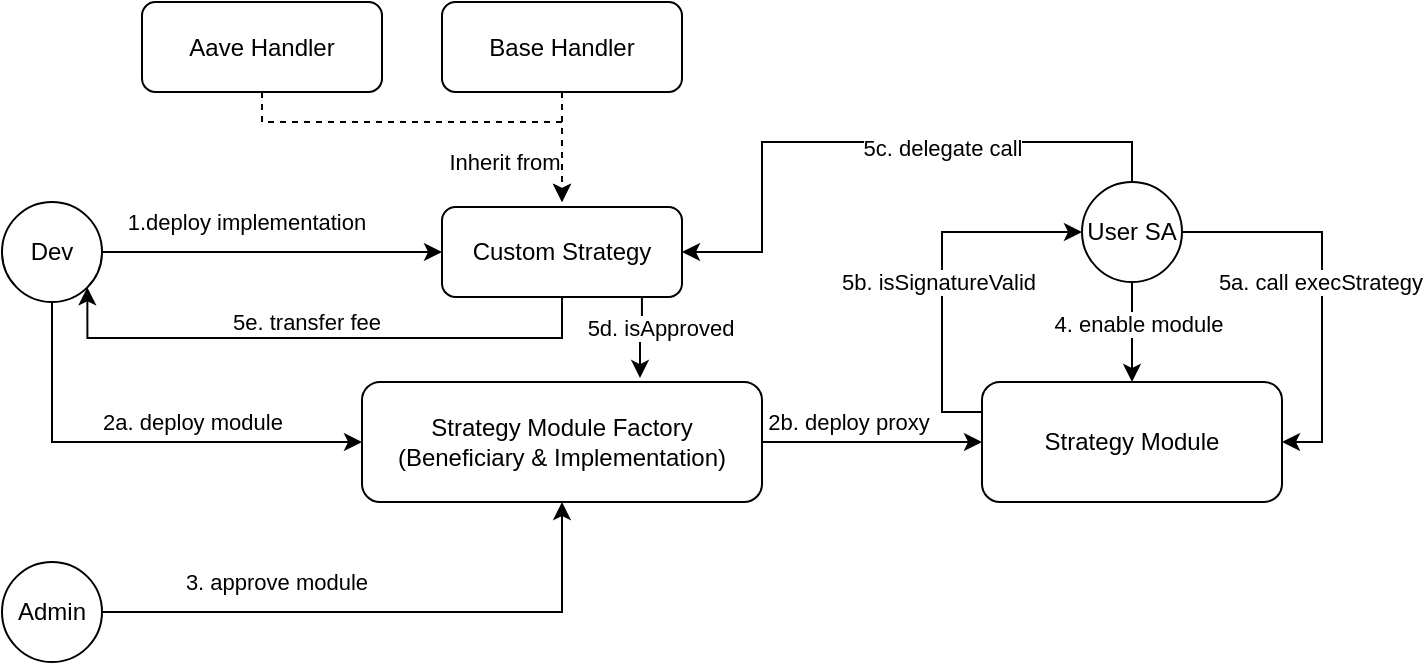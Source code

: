 <mxfile version="21.8.1" type="github">
  <diagram name="Page-1" id="TvMvOZ9mV_910rXKRIYk">
    <mxGraphModel dx="1804" dy="536" grid="1" gridSize="10" guides="1" tooltips="1" connect="1" arrows="1" fold="1" page="1" pageScale="1" pageWidth="850" pageHeight="1100" math="0" shadow="0">
      <root>
        <mxCell id="0" />
        <mxCell id="1" parent="0" />
        <mxCell id="MDHbiPIN4DShXxyYwHcX-7" style="edgeStyle=orthogonalEdgeStyle;rounded=0;orthogonalLoop=1;jettySize=auto;html=1;entryX=0;entryY=0.5;entryDx=0;entryDy=0;" edge="1" parent="1" source="MDHbiPIN4DShXxyYwHcX-3" target="MDHbiPIN4DShXxyYwHcX-4">
          <mxGeometry relative="1" as="geometry" />
        </mxCell>
        <mxCell id="MDHbiPIN4DShXxyYwHcX-13" value="1.deploy implementation" style="edgeLabel;html=1;align=center;verticalAlign=middle;resizable=0;points=[];" vertex="1" connectable="0" parent="MDHbiPIN4DShXxyYwHcX-7">
          <mxGeometry x="-0.2" y="-2" relative="1" as="geometry">
            <mxPoint x="4" y="-17" as="offset" />
          </mxGeometry>
        </mxCell>
        <mxCell id="MDHbiPIN4DShXxyYwHcX-15" style="edgeStyle=orthogonalEdgeStyle;rounded=0;orthogonalLoop=1;jettySize=auto;html=1;entryX=0;entryY=0.5;entryDx=0;entryDy=0;exitX=0.5;exitY=1;exitDx=0;exitDy=0;" edge="1" parent="1" source="MDHbiPIN4DShXxyYwHcX-3" target="MDHbiPIN4DShXxyYwHcX-14">
          <mxGeometry relative="1" as="geometry">
            <mxPoint x="-735" y="150" as="sourcePoint" />
          </mxGeometry>
        </mxCell>
        <mxCell id="MDHbiPIN4DShXxyYwHcX-16" value="&lt;div&gt;2a. deploy module&lt;/div&gt;" style="edgeLabel;html=1;align=center;verticalAlign=middle;resizable=0;points=[];" vertex="1" connectable="0" parent="MDHbiPIN4DShXxyYwHcX-15">
          <mxGeometry x="0.513" y="-2" relative="1" as="geometry">
            <mxPoint x="-30" y="-12" as="offset" />
          </mxGeometry>
        </mxCell>
        <mxCell id="MDHbiPIN4DShXxyYwHcX-3" value="Dev" style="ellipse;whiteSpace=wrap;html=1;aspect=fixed;" vertex="1" parent="1">
          <mxGeometry x="-760" y="140" width="50" height="50" as="geometry" />
        </mxCell>
        <mxCell id="MDHbiPIN4DShXxyYwHcX-32" style="edgeStyle=orthogonalEdgeStyle;rounded=0;orthogonalLoop=1;jettySize=auto;html=1;entryX=1;entryY=1;entryDx=0;entryDy=0;exitX=0.5;exitY=1;exitDx=0;exitDy=0;" edge="1" parent="1" source="MDHbiPIN4DShXxyYwHcX-4" target="MDHbiPIN4DShXxyYwHcX-3">
          <mxGeometry relative="1" as="geometry">
            <Array as="points">
              <mxPoint x="-480" y="208" />
              <mxPoint x="-717" y="208" />
            </Array>
          </mxGeometry>
        </mxCell>
        <mxCell id="MDHbiPIN4DShXxyYwHcX-33" value="5e. transfer fee" style="edgeLabel;html=1;align=center;verticalAlign=middle;resizable=0;points=[];" vertex="1" connectable="0" parent="MDHbiPIN4DShXxyYwHcX-32">
          <mxGeometry x="0.056" y="3" relative="1" as="geometry">
            <mxPoint x="1" y="-11" as="offset" />
          </mxGeometry>
        </mxCell>
        <mxCell id="MDHbiPIN4DShXxyYwHcX-34" style="edgeStyle=orthogonalEdgeStyle;rounded=0;orthogonalLoop=1;jettySize=auto;html=1;entryX=0.695;entryY=-0.033;entryDx=0;entryDy=0;exitX=0.833;exitY=0.989;exitDx=0;exitDy=0;exitPerimeter=0;entryPerimeter=0;" edge="1" parent="1" source="MDHbiPIN4DShXxyYwHcX-4" target="MDHbiPIN4DShXxyYwHcX-14">
          <mxGeometry relative="1" as="geometry" />
        </mxCell>
        <mxCell id="MDHbiPIN4DShXxyYwHcX-35" value="5d. isApproved" style="edgeLabel;html=1;align=center;verticalAlign=middle;resizable=0;points=[];" vertex="1" connectable="0" parent="MDHbiPIN4DShXxyYwHcX-34">
          <mxGeometry x="-0.269" relative="1" as="geometry">
            <mxPoint x="9" as="offset" />
          </mxGeometry>
        </mxCell>
        <mxCell id="MDHbiPIN4DShXxyYwHcX-4" value="Custom Strategy" style="rounded=1;whiteSpace=wrap;html=1;" vertex="1" parent="1">
          <mxGeometry x="-540" y="142.5" width="120" height="45" as="geometry" />
        </mxCell>
        <mxCell id="MDHbiPIN4DShXxyYwHcX-8" style="edgeStyle=orthogonalEdgeStyle;rounded=0;orthogonalLoop=1;jettySize=auto;html=1;dashed=1;" edge="1" parent="1" source="MDHbiPIN4DShXxyYwHcX-6">
          <mxGeometry relative="1" as="geometry">
            <mxPoint x="-480" y="140" as="targetPoint" />
          </mxGeometry>
        </mxCell>
        <mxCell id="MDHbiPIN4DShXxyYwHcX-9" value="Inherit from" style="edgeLabel;html=1;align=center;verticalAlign=middle;resizable=0;points=[];" vertex="1" connectable="0" parent="MDHbiPIN4DShXxyYwHcX-8">
          <mxGeometry x="0.009" y="5" relative="1" as="geometry">
            <mxPoint x="-35" y="7" as="offset" />
          </mxGeometry>
        </mxCell>
        <mxCell id="MDHbiPIN4DShXxyYwHcX-6" value="Base Handler" style="rounded=1;whiteSpace=wrap;html=1;" vertex="1" parent="1">
          <mxGeometry x="-540" y="40" width="120" height="45" as="geometry" />
        </mxCell>
        <mxCell id="MDHbiPIN4DShXxyYwHcX-11" style="edgeStyle=orthogonalEdgeStyle;rounded=0;orthogonalLoop=1;jettySize=auto;html=1;dashed=1;" edge="1" parent="1" source="MDHbiPIN4DShXxyYwHcX-10">
          <mxGeometry relative="1" as="geometry">
            <mxPoint x="-480" y="140" as="targetPoint" />
            <Array as="points">
              <mxPoint x="-630" y="100" />
              <mxPoint x="-480" y="100" />
            </Array>
          </mxGeometry>
        </mxCell>
        <mxCell id="MDHbiPIN4DShXxyYwHcX-10" value="Aave Handler" style="rounded=1;whiteSpace=wrap;html=1;" vertex="1" parent="1">
          <mxGeometry x="-690" y="40" width="120" height="45" as="geometry" />
        </mxCell>
        <mxCell id="MDHbiPIN4DShXxyYwHcX-22" style="edgeStyle=orthogonalEdgeStyle;rounded=0;orthogonalLoop=1;jettySize=auto;html=1;entryX=0;entryY=0.5;entryDx=0;entryDy=0;" edge="1" parent="1" source="MDHbiPIN4DShXxyYwHcX-14" target="MDHbiPIN4DShXxyYwHcX-21">
          <mxGeometry relative="1" as="geometry" />
        </mxCell>
        <mxCell id="MDHbiPIN4DShXxyYwHcX-23" value="2b. deploy proxy" style="edgeLabel;html=1;align=center;verticalAlign=middle;resizable=0;points=[];" vertex="1" connectable="0" parent="MDHbiPIN4DShXxyYwHcX-22">
          <mxGeometry x="-0.229" relative="1" as="geometry">
            <mxPoint y="-10" as="offset" />
          </mxGeometry>
        </mxCell>
        <mxCell id="MDHbiPIN4DShXxyYwHcX-14" value="Strategy Module Factory&lt;br&gt;(Beneficiary &amp;amp;&amp;nbsp;Implementation)" style="whiteSpace=wrap;html=1;rounded=1;" vertex="1" parent="1">
          <mxGeometry x="-580" y="230" width="200" height="60" as="geometry" />
        </mxCell>
        <mxCell id="MDHbiPIN4DShXxyYwHcX-18" style="edgeStyle=orthogonalEdgeStyle;rounded=0;orthogonalLoop=1;jettySize=auto;html=1;entryX=0.5;entryY=1;entryDx=0;entryDy=0;" edge="1" parent="1" source="MDHbiPIN4DShXxyYwHcX-17" target="MDHbiPIN4DShXxyYwHcX-14">
          <mxGeometry relative="1" as="geometry" />
        </mxCell>
        <mxCell id="MDHbiPIN4DShXxyYwHcX-19" value="3. approve module" style="edgeLabel;html=1;align=center;verticalAlign=middle;resizable=0;points=[];" vertex="1" connectable="0" parent="MDHbiPIN4DShXxyYwHcX-18">
          <mxGeometry x="-0.363" y="-4" relative="1" as="geometry">
            <mxPoint x="-4" y="-19" as="offset" />
          </mxGeometry>
        </mxCell>
        <mxCell id="MDHbiPIN4DShXxyYwHcX-17" value="Admin" style="ellipse;whiteSpace=wrap;html=1;aspect=fixed;" vertex="1" parent="1">
          <mxGeometry x="-760" y="320" width="50" height="50" as="geometry" />
        </mxCell>
        <mxCell id="MDHbiPIN4DShXxyYwHcX-24" style="edgeStyle=orthogonalEdgeStyle;rounded=0;orthogonalLoop=1;jettySize=auto;html=1;entryX=0.5;entryY=0;entryDx=0;entryDy=0;" edge="1" parent="1" source="MDHbiPIN4DShXxyYwHcX-20" target="MDHbiPIN4DShXxyYwHcX-21">
          <mxGeometry relative="1" as="geometry" />
        </mxCell>
        <mxCell id="MDHbiPIN4DShXxyYwHcX-25" value="4. enable module" style="edgeLabel;html=1;align=center;verticalAlign=middle;resizable=0;points=[];" vertex="1" connectable="0" parent="MDHbiPIN4DShXxyYwHcX-24">
          <mxGeometry x="-0.16" y="3" relative="1" as="geometry">
            <mxPoint as="offset" />
          </mxGeometry>
        </mxCell>
        <mxCell id="MDHbiPIN4DShXxyYwHcX-26" style="edgeStyle=orthogonalEdgeStyle;rounded=0;orthogonalLoop=1;jettySize=auto;html=1;entryX=1;entryY=0.5;entryDx=0;entryDy=0;exitX=1;exitY=0.5;exitDx=0;exitDy=0;" edge="1" parent="1" source="MDHbiPIN4DShXxyYwHcX-20" target="MDHbiPIN4DShXxyYwHcX-21">
          <mxGeometry relative="1" as="geometry" />
        </mxCell>
        <mxCell id="MDHbiPIN4DShXxyYwHcX-27" value="5a. call execStrategy" style="edgeLabel;html=1;align=center;verticalAlign=middle;resizable=0;points=[];" vertex="1" connectable="0" parent="MDHbiPIN4DShXxyYwHcX-26">
          <mxGeometry x="0.056" y="-1" relative="1" as="geometry">
            <mxPoint y="-8" as="offset" />
          </mxGeometry>
        </mxCell>
        <mxCell id="MDHbiPIN4DShXxyYwHcX-30" style="edgeStyle=orthogonalEdgeStyle;rounded=0;orthogonalLoop=1;jettySize=auto;html=1;entryX=1;entryY=0.5;entryDx=0;entryDy=0;exitX=0.5;exitY=0;exitDx=0;exitDy=0;" edge="1" parent="1" source="MDHbiPIN4DShXxyYwHcX-20" target="MDHbiPIN4DShXxyYwHcX-4">
          <mxGeometry relative="1" as="geometry">
            <Array as="points">
              <mxPoint x="-195" y="110" />
              <mxPoint x="-380" y="110" />
              <mxPoint x="-380" y="165" />
            </Array>
          </mxGeometry>
        </mxCell>
        <mxCell id="MDHbiPIN4DShXxyYwHcX-31" value="5c. delegate call" style="edgeLabel;html=1;align=center;verticalAlign=middle;resizable=0;points=[];" vertex="1" connectable="0" parent="MDHbiPIN4DShXxyYwHcX-30">
          <mxGeometry x="-0.38" y="3" relative="1" as="geometry">
            <mxPoint x="-22" as="offset" />
          </mxGeometry>
        </mxCell>
        <mxCell id="MDHbiPIN4DShXxyYwHcX-20" value="User SA" style="ellipse;whiteSpace=wrap;html=1;aspect=fixed;" vertex="1" parent="1">
          <mxGeometry x="-220" y="130" width="50" height="50" as="geometry" />
        </mxCell>
        <mxCell id="MDHbiPIN4DShXxyYwHcX-28" style="edgeStyle=orthogonalEdgeStyle;rounded=0;orthogonalLoop=1;jettySize=auto;html=1;entryX=0;entryY=0.5;entryDx=0;entryDy=0;exitX=0;exitY=0.25;exitDx=0;exitDy=0;" edge="1" parent="1" source="MDHbiPIN4DShXxyYwHcX-21" target="MDHbiPIN4DShXxyYwHcX-20">
          <mxGeometry relative="1" as="geometry" />
        </mxCell>
        <mxCell id="MDHbiPIN4DShXxyYwHcX-29" value="5b. isSignatureValid" style="edgeLabel;html=1;align=center;verticalAlign=middle;resizable=0;points=[];" vertex="1" connectable="0" parent="MDHbiPIN4DShXxyYwHcX-28">
          <mxGeometry x="-0.189" y="2" relative="1" as="geometry">
            <mxPoint y="-12" as="offset" />
          </mxGeometry>
        </mxCell>
        <mxCell id="MDHbiPIN4DShXxyYwHcX-21" value="Strategy Module" style="whiteSpace=wrap;html=1;rounded=1;" vertex="1" parent="1">
          <mxGeometry x="-270" y="230" width="150" height="60" as="geometry" />
        </mxCell>
      </root>
    </mxGraphModel>
  </diagram>
</mxfile>
